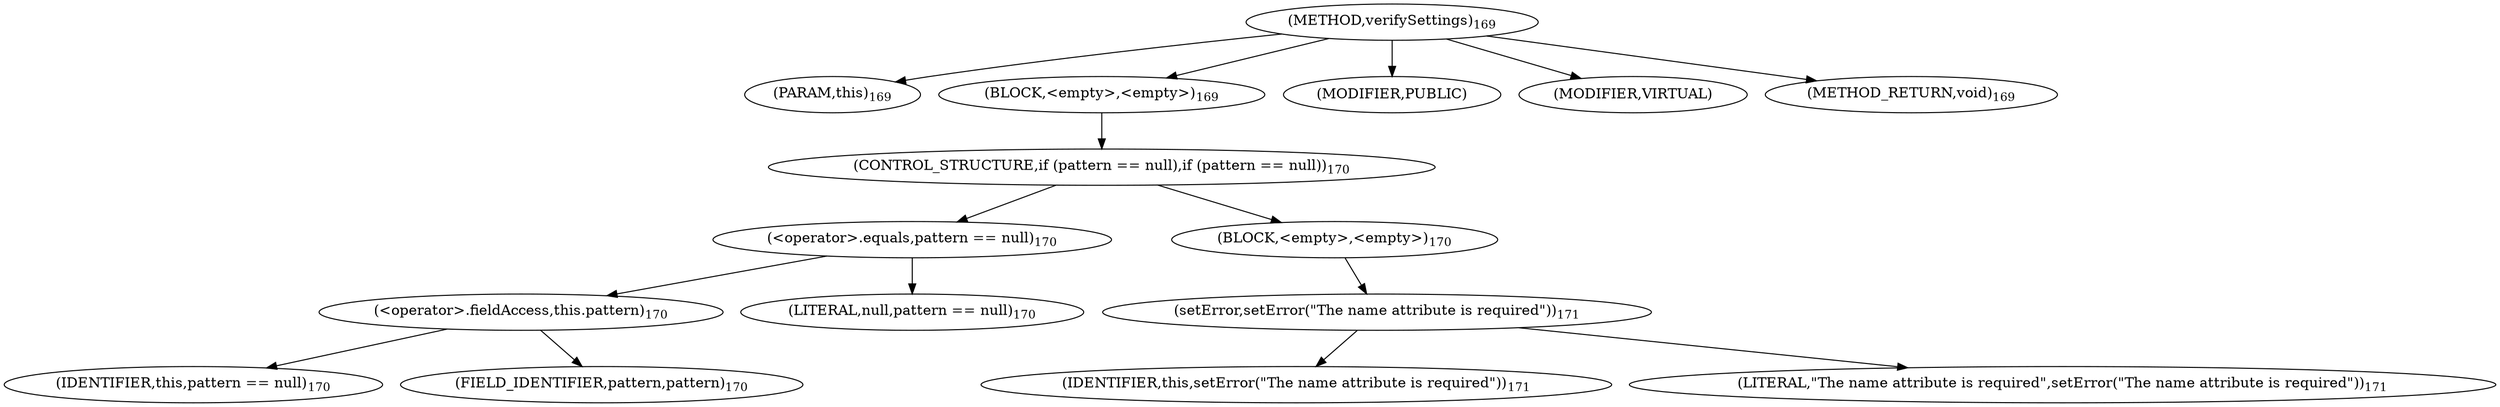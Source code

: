 digraph "verifySettings" {  
"254" [label = <(METHOD,verifySettings)<SUB>169</SUB>> ]
"17" [label = <(PARAM,this)<SUB>169</SUB>> ]
"255" [label = <(BLOCK,&lt;empty&gt;,&lt;empty&gt;)<SUB>169</SUB>> ]
"256" [label = <(CONTROL_STRUCTURE,if (pattern == null),if (pattern == null))<SUB>170</SUB>> ]
"257" [label = <(&lt;operator&gt;.equals,pattern == null)<SUB>170</SUB>> ]
"258" [label = <(&lt;operator&gt;.fieldAccess,this.pattern)<SUB>170</SUB>> ]
"259" [label = <(IDENTIFIER,this,pattern == null)<SUB>170</SUB>> ]
"260" [label = <(FIELD_IDENTIFIER,pattern,pattern)<SUB>170</SUB>> ]
"261" [label = <(LITERAL,null,pattern == null)<SUB>170</SUB>> ]
"262" [label = <(BLOCK,&lt;empty&gt;,&lt;empty&gt;)<SUB>170</SUB>> ]
"263" [label = <(setError,setError(&quot;The name attribute is required&quot;))<SUB>171</SUB>> ]
"16" [label = <(IDENTIFIER,this,setError(&quot;The name attribute is required&quot;))<SUB>171</SUB>> ]
"264" [label = <(LITERAL,&quot;The name attribute is required&quot;,setError(&quot;The name attribute is required&quot;))<SUB>171</SUB>> ]
"265" [label = <(MODIFIER,PUBLIC)> ]
"266" [label = <(MODIFIER,VIRTUAL)> ]
"267" [label = <(METHOD_RETURN,void)<SUB>169</SUB>> ]
  "254" -> "17" 
  "254" -> "255" 
  "254" -> "265" 
  "254" -> "266" 
  "254" -> "267" 
  "255" -> "256" 
  "256" -> "257" 
  "256" -> "262" 
  "257" -> "258" 
  "257" -> "261" 
  "258" -> "259" 
  "258" -> "260" 
  "262" -> "263" 
  "263" -> "16" 
  "263" -> "264" 
}
